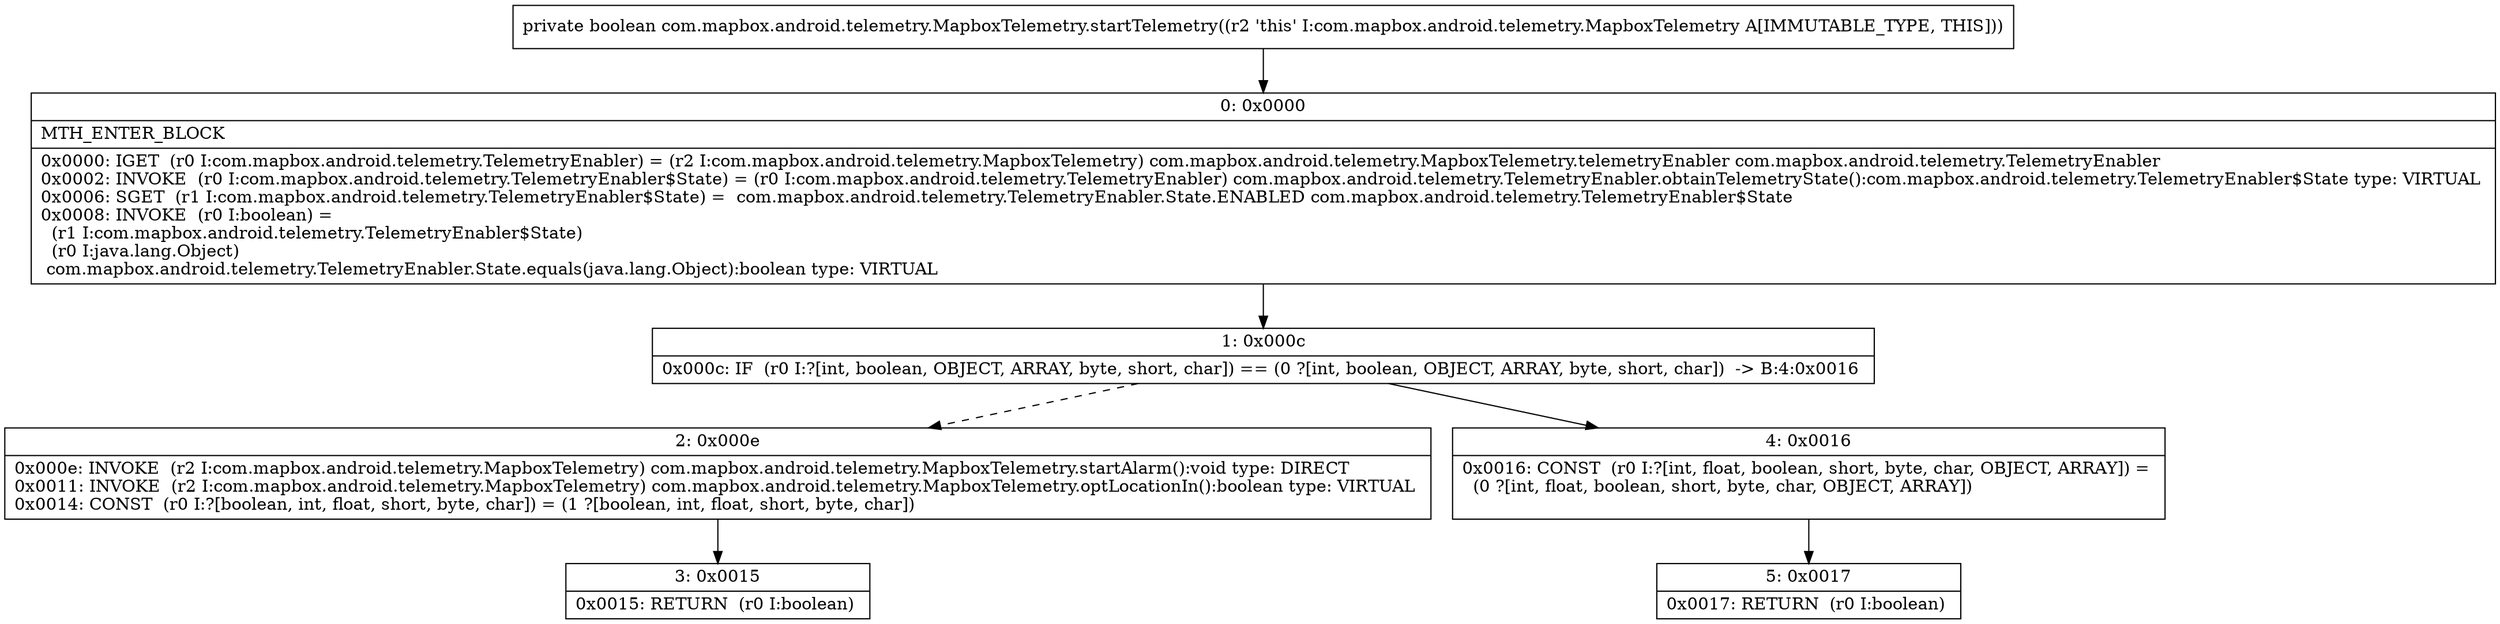 digraph "CFG forcom.mapbox.android.telemetry.MapboxTelemetry.startTelemetry()Z" {
Node_0 [shape=record,label="{0\:\ 0x0000|MTH_ENTER_BLOCK\l|0x0000: IGET  (r0 I:com.mapbox.android.telemetry.TelemetryEnabler) = (r2 I:com.mapbox.android.telemetry.MapboxTelemetry) com.mapbox.android.telemetry.MapboxTelemetry.telemetryEnabler com.mapbox.android.telemetry.TelemetryEnabler \l0x0002: INVOKE  (r0 I:com.mapbox.android.telemetry.TelemetryEnabler$State) = (r0 I:com.mapbox.android.telemetry.TelemetryEnabler) com.mapbox.android.telemetry.TelemetryEnabler.obtainTelemetryState():com.mapbox.android.telemetry.TelemetryEnabler$State type: VIRTUAL \l0x0006: SGET  (r1 I:com.mapbox.android.telemetry.TelemetryEnabler$State) =  com.mapbox.android.telemetry.TelemetryEnabler.State.ENABLED com.mapbox.android.telemetry.TelemetryEnabler$State \l0x0008: INVOKE  (r0 I:boolean) = \l  (r1 I:com.mapbox.android.telemetry.TelemetryEnabler$State)\l  (r0 I:java.lang.Object)\l com.mapbox.android.telemetry.TelemetryEnabler.State.equals(java.lang.Object):boolean type: VIRTUAL \l}"];
Node_1 [shape=record,label="{1\:\ 0x000c|0x000c: IF  (r0 I:?[int, boolean, OBJECT, ARRAY, byte, short, char]) == (0 ?[int, boolean, OBJECT, ARRAY, byte, short, char])  \-\> B:4:0x0016 \l}"];
Node_2 [shape=record,label="{2\:\ 0x000e|0x000e: INVOKE  (r2 I:com.mapbox.android.telemetry.MapboxTelemetry) com.mapbox.android.telemetry.MapboxTelemetry.startAlarm():void type: DIRECT \l0x0011: INVOKE  (r2 I:com.mapbox.android.telemetry.MapboxTelemetry) com.mapbox.android.telemetry.MapboxTelemetry.optLocationIn():boolean type: VIRTUAL \l0x0014: CONST  (r0 I:?[boolean, int, float, short, byte, char]) = (1 ?[boolean, int, float, short, byte, char]) \l}"];
Node_3 [shape=record,label="{3\:\ 0x0015|0x0015: RETURN  (r0 I:boolean) \l}"];
Node_4 [shape=record,label="{4\:\ 0x0016|0x0016: CONST  (r0 I:?[int, float, boolean, short, byte, char, OBJECT, ARRAY]) = \l  (0 ?[int, float, boolean, short, byte, char, OBJECT, ARRAY])\l \l}"];
Node_5 [shape=record,label="{5\:\ 0x0017|0x0017: RETURN  (r0 I:boolean) \l}"];
MethodNode[shape=record,label="{private boolean com.mapbox.android.telemetry.MapboxTelemetry.startTelemetry((r2 'this' I:com.mapbox.android.telemetry.MapboxTelemetry A[IMMUTABLE_TYPE, THIS])) }"];
MethodNode -> Node_0;
Node_0 -> Node_1;
Node_1 -> Node_2[style=dashed];
Node_1 -> Node_4;
Node_2 -> Node_3;
Node_4 -> Node_5;
}

